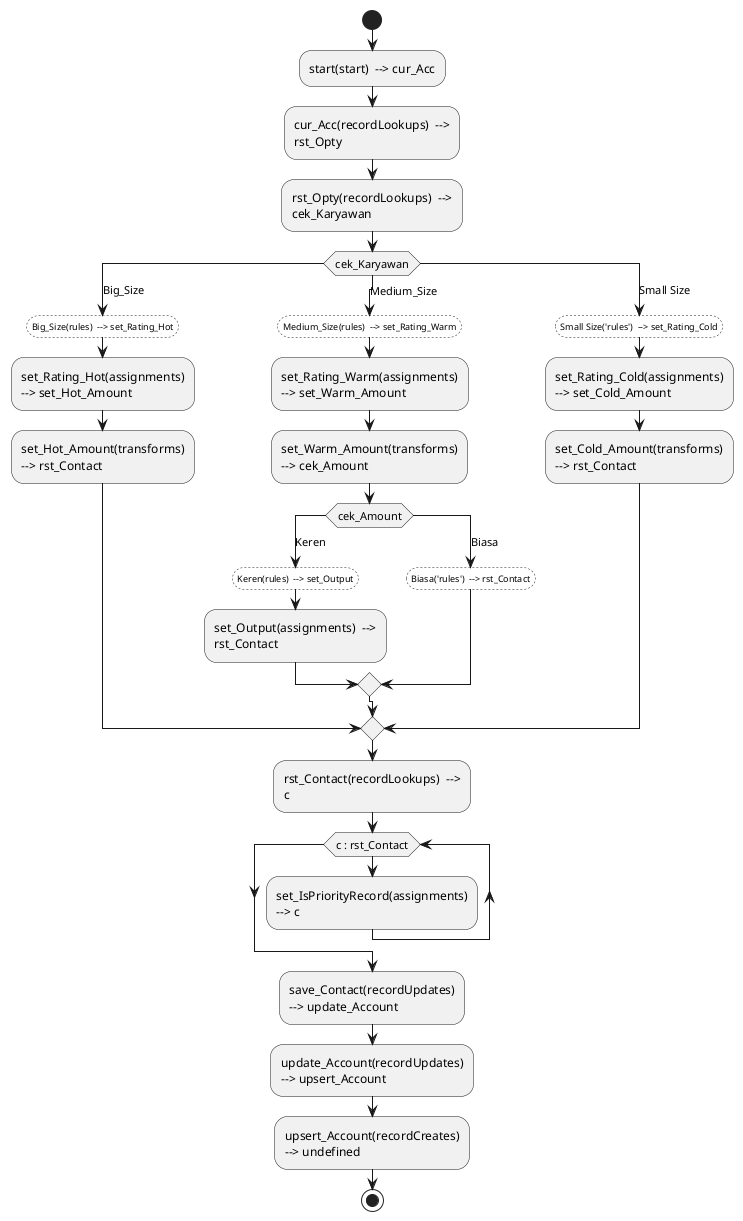 @startuml
<style>
    element {
        MinimumWidth 100
        MaximumWidth 180
    }
    .kondisi {
        FontSize 9
        Padding 5
        LineStyle 2
        BackGroundColor transparent
        HorizontalAlignment center
    }
</style>
skinparam defaultFontName "verdana"
start
:start(start)  --> cur_Acc;
:cur_Acc(recordLookups)  --> rst_Opty;
:rst_Opty(recordLookups)  --> cek_Karyawan;
switch (cek_Karyawan)
case (Big_Size)
	:Big_Size(rules)  --> set_Rating_Hot;<<kondisi>>
	:set_Rating_Hot(assignments)  --> set_Hot_Amount;
	:set_Hot_Amount(transforms)  --> rst_Contact;
case (Medium_Size)
	:Medium_Size(rules)  --> set_Rating_Warm;<<kondisi>>
	:set_Rating_Warm(assignments)  --> set_Warm_Amount;
	:set_Warm_Amount(transforms)  --> cek_Amount;
	switch (cek_Amount)
case (Keren)
	:Keren(rules)  --> set_Output;<<kondisi>>
	:set_Output(assignments)  --> rst_Contact;
case (Biasa)
	:Biasa('rules')  --> rst_Contact;<<kondisi>>
endswitch
case (Small Size)
	:Small Size('rules')  --> set_Rating_Cold;<<kondisi>>
	:set_Rating_Cold(assignments)  --> set_Cold_Amount;
	:set_Cold_Amount(transforms)  --> rst_Contact;
endswitch
:rst_Contact(recordLookups)  --> c;
while(c : rst_Contact)
	:set_IsPriorityRecord(assignments)  --> c;
endwhile
:save_Contact(recordUpdates)  --> update_Account;
:update_Account(recordUpdates)  --> upsert_Account;
:upsert_Account(recordCreates)  --> undefined;
stop
@enduml